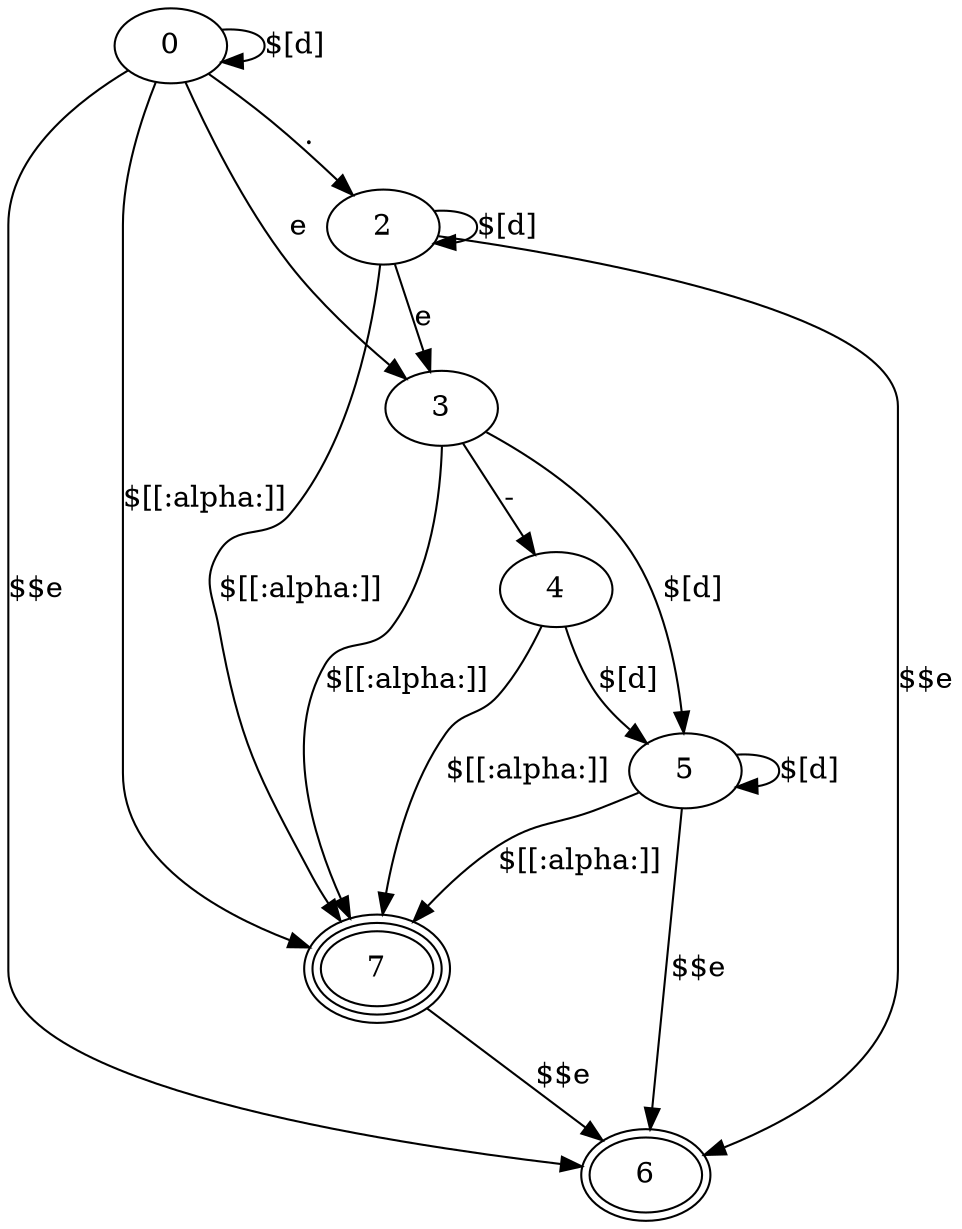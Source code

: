 digraph number_constant {
    6 [peripheries=2]
    7 [peripheries=3]

    0 -> 0 [label="$[\d]"]
    0 -> 2 [label="."]
    0 -> 6 [label="$$e"]
    2 -> 2 [label="$[\d]"]
    2 -> 6 [label="$$e"]
    0 -> 3 [label="e"]
    2 -> 3 [label="e"]
    3 -> 4 [label="-"]
    4 -> 5 [label="$[\d]"]
    3 -> 5 [label="$[\d]"]
    5 -> 5 [label="$[\d]"]
    5 -> 6 [label="$$e"]

    0 -> 7 [label="$[[:alpha:]]"]
    2 -> 7 [label="$[[:alpha:]]"]
    3 -> 7 [label="$[[:alpha:]]"]
    4 -> 7 [label="$[[:alpha:]]"]
    5 -> 7 [label="$[[:alpha:]]"]

    7 -> 6 [label="$$e"]
}
